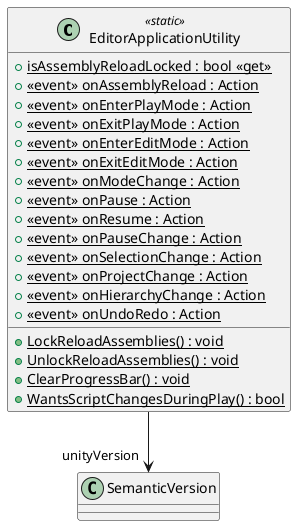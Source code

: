@startuml
class EditorApplicationUtility <<static>> {
    + {static} isAssemblyReloadLocked : bool <<get>>
    + {static} LockReloadAssemblies() : void
    + {static} UnlockReloadAssemblies() : void
    + {static} ClearProgressBar() : void
    + {static} WantsScriptChangesDuringPlay() : bool
    + {static}  <<event>> onAssemblyReload : Action 
    + {static}  <<event>> onEnterPlayMode : Action 
    + {static}  <<event>> onExitPlayMode : Action 
    + {static}  <<event>> onEnterEditMode : Action 
    + {static}  <<event>> onExitEditMode : Action 
    + {static}  <<event>> onModeChange : Action 
    + {static}  <<event>> onPause : Action 
    + {static}  <<event>> onResume : Action 
    + {static}  <<event>> onPauseChange : Action 
    + {static}  <<event>> onSelectionChange : Action 
    + {static}  <<event>> onProjectChange : Action 
    + {static}  <<event>> onHierarchyChange : Action 
    + {static}  <<event>> onUndoRedo : Action 
}
EditorApplicationUtility --> "unityVersion" SemanticVersion
@enduml
